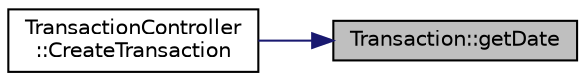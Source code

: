 digraph "Transaction::getDate"
{
 // LATEX_PDF_SIZE
  edge [fontname="Helvetica",fontsize="10",labelfontname="Helvetica",labelfontsize="10"];
  node [fontname="Helvetica",fontsize="10",shape=record];
  rankdir="RL";
  Node1 [label="Transaction::getDate",height=0.2,width=0.4,color="black", fillcolor="grey75", style="filled", fontcolor="black",tooltip=" "];
  Node1 -> Node2 [dir="back",color="midnightblue",fontsize="10",style="solid",fontname="Helvetica"];
  Node2 [label="TransactionController\l::CreateTransaction",height=0.2,width=0.4,color="black", fillcolor="white", style="filled",URL="$class_transaction_controller.html#a2f40e5157d115d10d36d1c0525b77f2d",tooltip="CreateTransaction creates a transaction based on Transaction model."];
}
